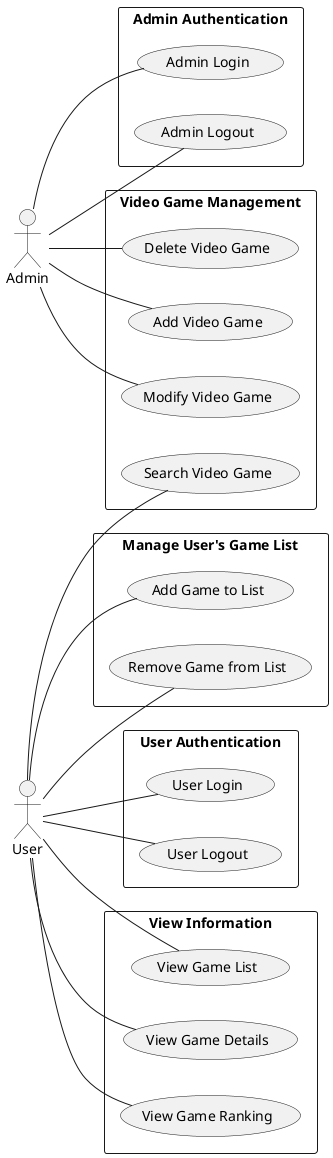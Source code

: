 @startuml
left to right direction

actor User as U
actor Admin

rectangle "Video Game Management" {
    usecase "Search Video Game" as UC1
    usecase "Add Video Game" as UC2
    usecase "Modify Video Game" as UC3
    usecase "Delete Video Game" as UC4
}

rectangle "Manage User's Game List" {
    usecase "Add Game to List" as UC5
    usecase "Remove Game from List" as UC6
}

rectangle "User Authentication" {
    usecase "User Login" as UC7
    usecase "User Logout" as UC8
}

rectangle "Admin Authentication" {
    usecase "Admin Login" as UC9
    usecase "Admin Logout" as UC10
}

rectangle "View Information" {
    usecase "View Game List" as UC11
    usecase "View Game Details" as UC12
    usecase "View Game Ranking" as UC13
}

U -- UC1
U -- UC5
U -- UC6
U -- UC7
U -- UC8
U -- UC11
U -- UC12
U -- UC13
Admin -- UC2
Admin -- UC3
Admin -- UC4
Admin -- UC9
Admin -- UC10
@enduml